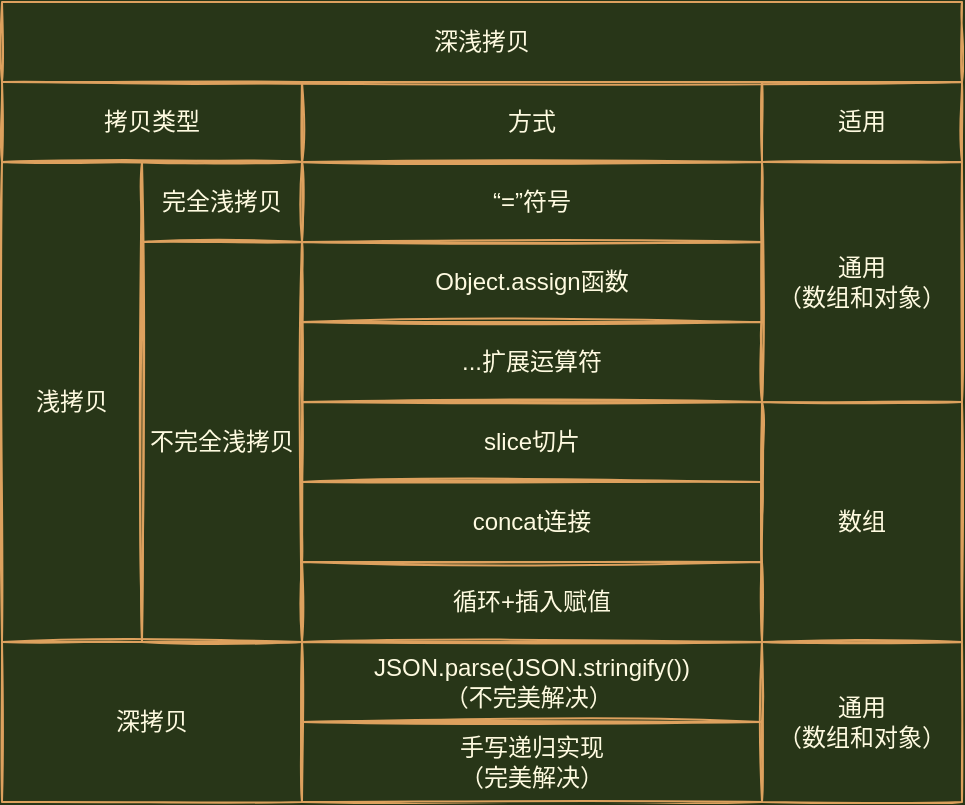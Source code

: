<mxfile version="18.0.1" type="device"><diagram id="-zpopvxgAiHccWWT9b5r" name="第 1 页"><mxGraphModel dx="692" dy="713" grid="0" gridSize="10" guides="1" tooltips="1" connect="1" arrows="1" fold="1" page="0" pageScale="1" pageWidth="1600" pageHeight="900" background="#283618" math="0" shadow="0"><root><mxCell id="0"/><mxCell id="1" parent="0"/><mxCell id="Y7x95KUKdwjhMfsBT5VA-22" value="深浅拷贝" style="rounded=0;whiteSpace=wrap;html=1;fillColor=none;strokeColor=#DDA15E;fontColor=#FEFAE0;sketch=1;strokeWidth=1;" vertex="1" parent="1"><mxGeometry x="400" y="70" width="480" height="40" as="geometry"/></mxCell><mxCell id="Y7x95KUKdwjhMfsBT5VA-23" value="浅拷贝" style="rounded=0;whiteSpace=wrap;html=1;fillColor=none;strokeColor=#DDA15E;fontColor=#FEFAE0;sketch=1;" vertex="1" parent="1"><mxGeometry x="400" y="150" width="70" height="240" as="geometry"/></mxCell><mxCell id="Y7x95KUKdwjhMfsBT5VA-24" value="“=”符号" style="rounded=0;whiteSpace=wrap;html=1;fillColor=none;strokeColor=#DDA15E;fontColor=#FEFAE0;sketch=1;" vertex="1" parent="1"><mxGeometry x="550" y="150" width="230" height="40" as="geometry"/></mxCell><mxCell id="Y7x95KUKdwjhMfsBT5VA-25" value="拷贝类型" style="rounded=0;whiteSpace=wrap;html=1;fillColor=none;strokeColor=#DDA15E;fontColor=#FEFAE0;sketch=1;" vertex="1" parent="1"><mxGeometry x="400" y="110" width="150" height="40" as="geometry"/></mxCell><mxCell id="Y7x95KUKdwjhMfsBT5VA-26" value="方式" style="rounded=0;whiteSpace=wrap;html=1;fillColor=none;strokeColor=#DDA15E;fontColor=#FEFAE0;sketch=1;" vertex="1" parent="1"><mxGeometry x="550" y="110" width="230" height="40" as="geometry"/></mxCell><mxCell id="Y7x95KUKdwjhMfsBT5VA-27" value="适用" style="rounded=0;whiteSpace=wrap;html=1;fillColor=none;strokeColor=#DDA15E;fontColor=#FEFAE0;sketch=1;" vertex="1" parent="1"><mxGeometry x="780" y="110" width="100" height="40" as="geometry"/></mxCell><mxCell id="Y7x95KUKdwjhMfsBT5VA-28" value="Object.assign函数" style="rounded=0;whiteSpace=wrap;html=1;fillColor=none;strokeColor=#DDA15E;fontColor=#FEFAE0;sketch=1;" vertex="1" parent="1"><mxGeometry x="550" y="190" width="230" height="40" as="geometry"/></mxCell><mxCell id="Y7x95KUKdwjhMfsBT5VA-29" value="深拷贝" style="rounded=0;whiteSpace=wrap;html=1;fillColor=none;strokeColor=#DDA15E;fontColor=#FEFAE0;sketch=1;" vertex="1" parent="1"><mxGeometry x="400" y="390" width="150" height="80" as="geometry"/></mxCell><mxCell id="Y7x95KUKdwjhMfsBT5VA-30" value="JSON.parse(JSON.stringify())&lt;br&gt;（不完美解决）&amp;nbsp;" style="rounded=0;whiteSpace=wrap;html=1;fillColor=none;strokeColor=#DDA15E;fontColor=#FEFAE0;sketch=1;" vertex="1" parent="1"><mxGeometry x="550" y="390" width="230" height="40" as="geometry"/></mxCell><mxCell id="Y7x95KUKdwjhMfsBT5VA-31" value="手写递归实现&lt;br&gt;（完美解决）" style="rounded=0;whiteSpace=wrap;html=1;fillColor=none;strokeColor=#DDA15E;fontColor=#FEFAE0;sketch=1;" vertex="1" parent="1"><mxGeometry x="550" y="430" width="230" height="40" as="geometry"/></mxCell><mxCell id="Y7x95KUKdwjhMfsBT5VA-32" value="完全浅拷贝" style="rounded=0;whiteSpace=wrap;html=1;fillColor=none;strokeColor=#DDA15E;fontColor=#FEFAE0;sketch=1;" vertex="1" parent="1"><mxGeometry x="470" y="150" width="80" height="40" as="geometry"/></mxCell><mxCell id="Y7x95KUKdwjhMfsBT5VA-33" value="...扩展运算符" style="rounded=0;whiteSpace=wrap;html=1;fillColor=none;strokeColor=#DDA15E;fontColor=#FEFAE0;sketch=1;" vertex="1" parent="1"><mxGeometry x="550" y="230" width="230" height="40" as="geometry"/></mxCell><mxCell id="Y7x95KUKdwjhMfsBT5VA-34" value="slice切片" style="rounded=0;whiteSpace=wrap;html=1;fillColor=none;strokeColor=#DDA15E;fontColor=#FEFAE0;sketch=1;" vertex="1" parent="1"><mxGeometry x="550" y="270" width="230" height="40" as="geometry"/></mxCell><mxCell id="Y7x95KUKdwjhMfsBT5VA-35" value="concat连接" style="rounded=0;whiteSpace=wrap;html=1;fillColor=none;strokeColor=#DDA15E;fontColor=#FEFAE0;sketch=1;" vertex="1" parent="1"><mxGeometry x="550" y="310" width="230" height="40" as="geometry"/></mxCell><mxCell id="Y7x95KUKdwjhMfsBT5VA-36" value="循环+插入赋值" style="rounded=0;whiteSpace=wrap;html=1;fillColor=none;strokeColor=#DDA15E;fontColor=#FEFAE0;sketch=1;" vertex="1" parent="1"><mxGeometry x="550" y="350" width="230" height="40" as="geometry"/></mxCell><mxCell id="Y7x95KUKdwjhMfsBT5VA-37" value="数组" style="rounded=0;whiteSpace=wrap;html=1;fillColor=none;strokeColor=#DDA15E;fontColor=#FEFAE0;sketch=1;" vertex="1" parent="1"><mxGeometry x="780" y="270" width="100" height="120" as="geometry"/></mxCell><mxCell id="Y7x95KUKdwjhMfsBT5VA-38" value="通用&lt;br&gt;（数组和对象）" style="rounded=0;whiteSpace=wrap;html=1;fillColor=none;strokeColor=#DDA15E;fontColor=#FEFAE0;sketch=1;" vertex="1" parent="1"><mxGeometry x="780" y="150" width="100" height="120" as="geometry"/></mxCell><mxCell id="Y7x95KUKdwjhMfsBT5VA-39" value="不完全浅拷贝" style="rounded=0;whiteSpace=wrap;html=1;fillColor=none;strokeColor=#DDA15E;fontColor=#FEFAE0;sketch=1;" vertex="1" parent="1"><mxGeometry x="470" y="190" width="80" height="200" as="geometry"/></mxCell><mxCell id="Y7x95KUKdwjhMfsBT5VA-40" value="通用&lt;br&gt;（数组和对象）" style="rounded=0;whiteSpace=wrap;html=1;fillColor=none;strokeColor=#DDA15E;fontColor=#FEFAE0;sketch=1;" vertex="1" parent="1"><mxGeometry x="780" y="390" width="100" height="80" as="geometry"/></mxCell></root></mxGraphModel></diagram></mxfile>